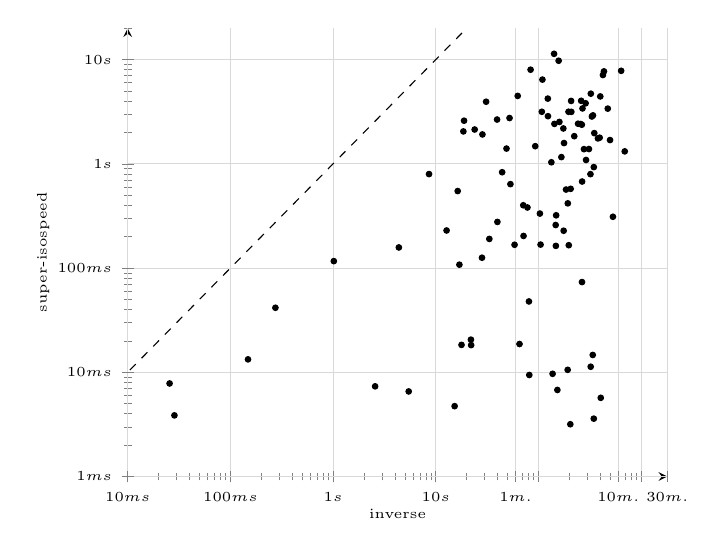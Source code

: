 \begin{tikzpicture}
\begin{axis}[
	font = \tiny,
	axis lines = left,
	axis lines = left,
	grid = major,
	grid style = {draw=gray!30},
	xmode = log,
	ymode = log,
	ymin = 1,
	ymax = 20000,
	xmin = 10,
	xmax = 1800000,
	xlabel = {inverse},
	ylabel = {super-isospeed},
	label shift = {-6pt},
	% log ticks with fixed point,
	xtick = {0.1, 1, 10, 100, 1000, 10000, 100000, 1000000, 10000000},
	ytick = {0.1, 1, 10, 100, 1000, 10000, 100000, 1000000, 10000000},
	xticklabels = \empty,
	yticklabels = \empty,
	extra x ticks = {0.1, 1, 10, 100, 1000, 10000, 60000, 600000, 1800000, 3600000},
	extra x tick labels = {$100 {\mu}s$, $1 ms$, $10 ms$, $100 ms$, $1 s$, $10 s$, $1 m.$, $10 m.$, $30 m.$, $1 h$},
	extra y ticks = {0.1, 1, 10, 100, 1000, 10000, 60000, 600000, 1800000, 3600000},
	extra y tick labels = {$100 {\mu}s$, $1 ms$, $10 ms$, $100 ms$, $1 s$, $10 s$, $1 m.$, $10 m.$, $30 m.$, $1 h$},
]
	\addplot [only marks, mark size=1pt] coordinates {
		(349872.745, 1970.709)
		(208061.859, 4014.039)
		(473159.695, 3385.818)
		(83853.573, 7999.394)
		(78150.057, 381.196)
		(258113.424, 2408.248)
		(322751.791, 11.305)
		(196233.537, 3159.988)
		(28191.082, 125.650)
		(39559.522, 2659.571)
		(288024.445, 3808.382)
		(17820.886, 18.325)
		(141952.418, 11358.555)
		(48843.310, 1400.440)
		(1016.914, 116.547)
		(28.508, 3.860)
		(193234.267, 417.679)
		(8600.335, 797.393)
		(268569.763, 3399.231)
		(310218.503, 1386.318)
		(133589.880, 1034.819)
		(209153.841, 3152.264)
		(176078.937, 228.076)
		(434434.628, 7709.836)
		(147773.726, 163.254)
		(277636.813, 1383.068)
		(174768.466, 2184.218)
		(185633.611, 566.382)
		(147151.617, 258.760)
		(25.589, 7.814)
		(323641.507, 4710.186)
		(103303.857, 333.310)
		(339666.244, 2916.385)
		(30924.148, 3941.861)
		(23921.186, 2134.100)
		(148.464, 13.300)
		(123788.464, 2865.183)
		(143044.403, 2416.188)
		(104881.124, 167.952)
		(346064.176, 929.883)
		(379661.138, 1754.274)
		(497898.074, 1690.193)
		(265581.609, 73.392)
		(424464.598, 7113.003)
		(692430.344, 1316.852)
		(18867.075, 2593.161)
		(157312.289, 9750.284)
		(12746.732, 229.361)
		(223257.467, 1841.570)
		(93046.344, 1476.338)
		(274.450, 41.599)
		(107872.646, 3157.888)
		(243078.378, 2425.316)
		(638936.617, 7804.148)
		(264578.399, 2373.141)
		(44312.947, 830.686)
		(81456.184, 9.419)
		(53346.835, 638.551)
		(177530.772, 1581.676)
		(16990.986, 107.774)
		(137335.039, 9.669)
		(197444.405, 165.662)
		(15263.335, 4.732)
		(394820.266, 1781.997)
		(204314.661, 3.173)
		(260614.637, 4022.251)
		(331370.308, 2844.925)
		(266188.142, 676.333)
		(21997.985, 20.568)
		(205977.158, 575.537)
		(338030.836, 14.664)
		(159966.196, 2523.203)
		(39828.202, 277.058)
		(5450.834, 6.549)
		(80791.949, 47.824)
		(71188.865, 400.288)
		(22110.214, 18.221)
		(65396.552, 18.678)
		(28478.935, 1914.447)
		(345973.220, 3.590)
		(62822.123, 4483.506)
		(152902.165, 6.769)
		(4372.339, 157.677)
		(531401.726, 310.478)
		(400031.388, 4431.679)
		(192575.619, 10.554)
		(148731.393, 320.738)
		(71585.853, 203.283)
		(109292.374, 6426.997)
		(58535.643, 167.259)
		(33244.789, 190.293)
		(52292.126, 2749.763)
		(404454.118, 5.687)
		(167246.435, 1160.224)
		(290782.652, 1088.714)
		(2567.237, 7.332)
		(16355.740, 547.927)
		(320998.979, 796.429)
		(123390.337, 4224.169)
		(18578.458, 2046.512)
	};
	\addplot+ [mark=none, black, dashed, domain=1:1800000] {x};
\end{axis}
\end{tikzpicture}
